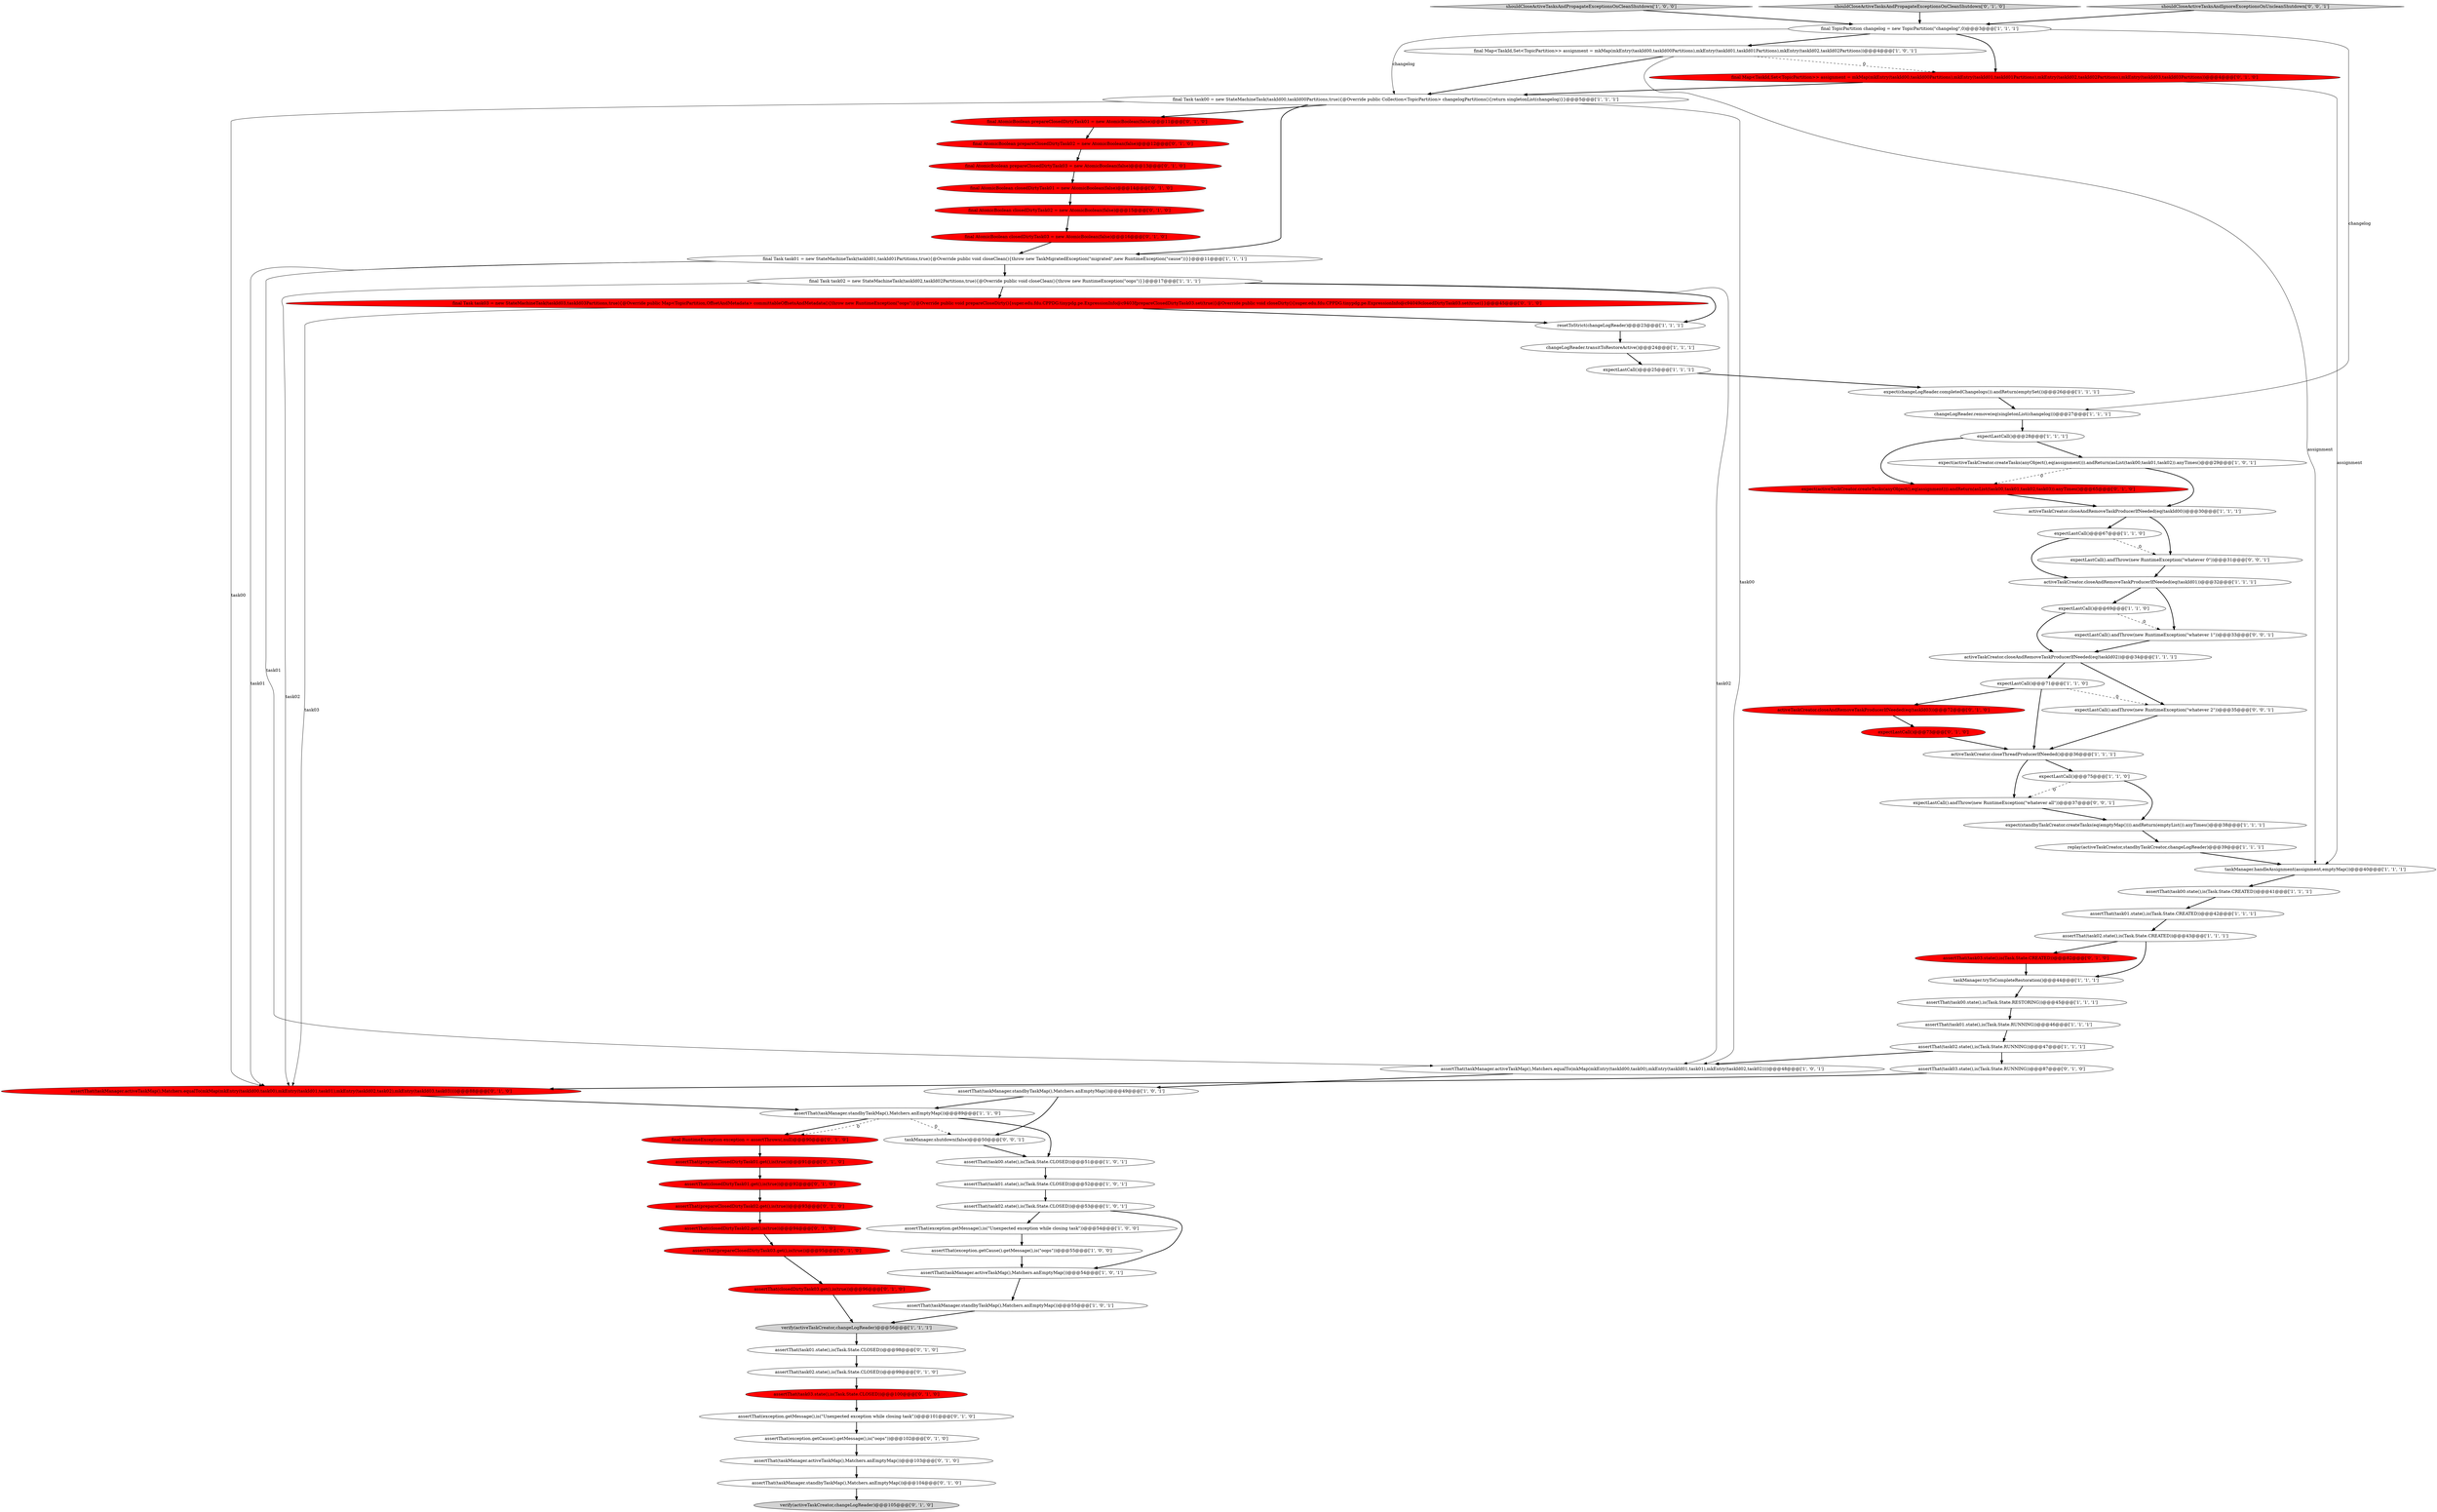 digraph {
5 [style = filled, label = "assertThat(taskManager.standbyTaskMap(),Matchers.anEmptyMap())@@@89@@@['1', '1', '0']", fillcolor = white, shape = ellipse image = "AAA0AAABBB1BBB"];
25 [style = filled, label = "expectLastCall()@@@69@@@['1', '1', '0']", fillcolor = white, shape = ellipse image = "AAA0AAABBB1BBB"];
20 [style = filled, label = "final Task task00 = new StateMachineTask(taskId00,taskId00Partitions,true){@Override public Collection<TopicPartition> changelogPartitions(){return singletonList(changelog)}}@@@5@@@['1', '1', '1']", fillcolor = white, shape = ellipse image = "AAA0AAABBB1BBB"];
29 [style = filled, label = "expectLastCall()@@@25@@@['1', '1', '1']", fillcolor = white, shape = ellipse image = "AAA0AAABBB1BBB"];
60 [style = filled, label = "expect(activeTaskCreator.createTasks(anyObject(),eq(assignment))).andReturn(asList(task00,task01,task02,task03)).anyTimes()@@@65@@@['0', '1', '0']", fillcolor = red, shape = ellipse image = "AAA1AAABBB2BBB"];
14 [style = filled, label = "assertThat(task00.state(),is(Task.State.RESTORING))@@@45@@@['1', '1', '1']", fillcolor = white, shape = ellipse image = "AAA0AAABBB1BBB"];
28 [style = filled, label = "expectLastCall()@@@67@@@['1', '1', '0']", fillcolor = white, shape = ellipse image = "AAA0AAABBB1BBB"];
40 [style = filled, label = "assertThat(task02.state(),is(Task.State.RUNNING))@@@47@@@['1', '1', '1']", fillcolor = white, shape = ellipse image = "AAA0AAABBB1BBB"];
16 [style = filled, label = "changeLogReader.remove(eq(singletonList(changelog)))@@@27@@@['1', '1', '1']", fillcolor = white, shape = ellipse image = "AAA0AAABBB1BBB"];
17 [style = filled, label = "assertThat(task01.state(),is(Task.State.RUNNING))@@@46@@@['1', '1', '1']", fillcolor = white, shape = ellipse image = "AAA0AAABBB1BBB"];
7 [style = filled, label = "taskManager.handleAssignment(assignment,emptyMap())@@@40@@@['1', '1', '1']", fillcolor = white, shape = ellipse image = "AAA0AAABBB1BBB"];
9 [style = filled, label = "expect(activeTaskCreator.createTasks(anyObject(),eq(assignment))).andReturn(asList(task00,task01,task02)).anyTimes()@@@29@@@['1', '0', '1']", fillcolor = white, shape = ellipse image = "AAA0AAABBB1BBB"];
33 [style = filled, label = "resetToStrict(changeLogReader)@@@23@@@['1', '1', '1']", fillcolor = white, shape = ellipse image = "AAA0AAABBB1BBB"];
53 [style = filled, label = "assertThat(exception.getMessage(),is(\"Unexpected exception while closing task\"))@@@101@@@['0', '1', '0']", fillcolor = white, shape = ellipse image = "AAA0AAABBB2BBB"];
18 [style = filled, label = "assertThat(exception.getMessage(),is(\"Unexpected exception while closing task\"))@@@54@@@['1', '0', '0']", fillcolor = white, shape = ellipse image = "AAA0AAABBB1BBB"];
46 [style = filled, label = "assertThat(task02.state(),is(Task.State.CLOSED))@@@99@@@['0', '1', '0']", fillcolor = white, shape = ellipse image = "AAA0AAABBB2BBB"];
76 [style = filled, label = "expectLastCall().andThrow(new RuntimeException(\"whatever 2\"))@@@35@@@['0', '0', '1']", fillcolor = white, shape = ellipse image = "AAA0AAABBB3BBB"];
10 [style = filled, label = "activeTaskCreator.closeAndRemoveTaskProducerIfNeeded(eq(taskId00))@@@30@@@['1', '1', '1']", fillcolor = white, shape = ellipse image = "AAA0AAABBB1BBB"];
59 [style = filled, label = "final Map<TaskId,Set<TopicPartition>> assignment = mkMap(mkEntry(taskId00,taskId00Partitions),mkEntry(taskId01,taskId01Partitions),mkEntry(taskId02,taskId02Partitions),mkEntry(taskId03,taskId03Partitions))@@@4@@@['0', '1', '0']", fillcolor = red, shape = ellipse image = "AAA1AAABBB2BBB"];
41 [style = filled, label = "assertThat(exception.getCause().getMessage(),is(\"oops\"))@@@55@@@['1', '0', '0']", fillcolor = white, shape = ellipse image = "AAA0AAABBB1BBB"];
58 [style = filled, label = "assertThat(task03.state(),is(Task.State.CLOSED))@@@100@@@['0', '1', '0']", fillcolor = red, shape = ellipse image = "AAA1AAABBB2BBB"];
39 [style = filled, label = "assertThat(task00.state(),is(Task.State.CREATED))@@@41@@@['1', '1', '1']", fillcolor = white, shape = ellipse image = "AAA0AAABBB1BBB"];
64 [style = filled, label = "final AtomicBoolean closedDirtyTask02 = new AtomicBoolean(false)@@@15@@@['0', '1', '0']", fillcolor = red, shape = ellipse image = "AAA1AAABBB2BBB"];
62 [style = filled, label = "verify(activeTaskCreator,changeLogReader)@@@105@@@['0', '1', '0']", fillcolor = lightgray, shape = ellipse image = "AAA0AAABBB2BBB"];
19 [style = filled, label = "shouldCloseActiveTasksAndPropagateExceptionsOnCleanShutdown['1', '0', '0']", fillcolor = lightgray, shape = diamond image = "AAA0AAABBB1BBB"];
2 [style = filled, label = "assertThat(task02.state(),is(Task.State.CREATED))@@@43@@@['1', '1', '1']", fillcolor = white, shape = ellipse image = "AAA0AAABBB1BBB"];
74 [style = filled, label = "expectLastCall().andThrow(new RuntimeException(\"whatever all\"))@@@37@@@['0', '0', '1']", fillcolor = white, shape = ellipse image = "AAA0AAABBB3BBB"];
36 [style = filled, label = "changeLogReader.transitToRestoreActive()@@@24@@@['1', '1', '1']", fillcolor = white, shape = ellipse image = "AAA0AAABBB1BBB"];
1 [style = filled, label = "expect(standbyTaskCreator.createTasks(eq(emptyMap()))).andReturn(emptyList()).anyTimes()@@@38@@@['1', '1', '1']", fillcolor = white, shape = ellipse image = "AAA0AAABBB1BBB"];
12 [style = filled, label = "assertThat(taskManager.standbyTaskMap(),Matchers.anEmptyMap())@@@49@@@['1', '0', '1']", fillcolor = white, shape = ellipse image = "AAA0AAABBB1BBB"];
43 [style = filled, label = "assertThat(closedDirtyTask02.get(),is(true))@@@94@@@['0', '1', '0']", fillcolor = red, shape = ellipse image = "AAA1AAABBB2BBB"];
50 [style = filled, label = "assertThat(taskManager.activeTaskMap(),Matchers.anEmptyMap())@@@103@@@['0', '1', '0']", fillcolor = white, shape = ellipse image = "AAA0AAABBB2BBB"];
22 [style = filled, label = "final TopicPartition changelog = new TopicPartition(\"changelog\",0)@@@3@@@['1', '1', '1']", fillcolor = white, shape = ellipse image = "AAA0AAABBB1BBB"];
54 [style = filled, label = "assertThat(taskManager.activeTaskMap(),Matchers.equalTo(mkMap(mkEntry(taskId00,task00),mkEntry(taskId01,task01),mkEntry(taskId02,task02),mkEntry(taskId03,task03))))@@@88@@@['0', '1', '0']", fillcolor = red, shape = ellipse image = "AAA1AAABBB2BBB"];
63 [style = filled, label = "final Task task03 = new StateMachineTask(taskId03,taskId03Partitions,true){@Override public Map<TopicPartition,OffsetAndMetadata> committableOffsetsAndMetadata(){throw new RuntimeException(\"oops\")}@Override public void prepareCloseDirty(){super.edu.fdu.CPPDG.tinypdg.pe.ExpressionInfo@c9403fprepareClosedDirtyTask03.set(true)}@Override public void closeDirty(){super.edu.fdu.CPPDG.tinypdg.pe.ExpressionInfo@c94049closedDirtyTask03.set(true)}}@@@45@@@['0', '1', '0']", fillcolor = red, shape = ellipse image = "AAA1AAABBB2BBB"];
6 [style = filled, label = "assertThat(task01.state(),is(Task.State.CLOSED))@@@52@@@['1', '0', '1']", fillcolor = white, shape = ellipse image = "AAA0AAABBB1BBB"];
4 [style = filled, label = "assertThat(task02.state(),is(Task.State.CLOSED))@@@53@@@['1', '0', '1']", fillcolor = white, shape = ellipse image = "AAA0AAABBB1BBB"];
3 [style = filled, label = "final Task task01 = new StateMachineTask(taskId01,taskId01Partitions,true){@Override public void closeClean(){throw new TaskMigratedException(\"migrated\",new RuntimeException(\"cause\"))}}@@@11@@@['1', '1', '1']", fillcolor = white, shape = ellipse image = "AAA0AAABBB1BBB"];
49 [style = filled, label = "assertThat(taskManager.standbyTaskMap(),Matchers.anEmptyMap())@@@104@@@['0', '1', '0']", fillcolor = white, shape = ellipse image = "AAA0AAABBB2BBB"];
55 [style = filled, label = "final AtomicBoolean closedDirtyTask03 = new AtomicBoolean(false)@@@16@@@['0', '1', '0']", fillcolor = red, shape = ellipse image = "AAA1AAABBB2BBB"];
24 [style = filled, label = "activeTaskCreator.closeAndRemoveTaskProducerIfNeeded(eq(taskId01))@@@32@@@['1', '1', '1']", fillcolor = white, shape = ellipse image = "AAA0AAABBB1BBB"];
26 [style = filled, label = "expect(changeLogReader.completedChangelogs()).andReturn(emptySet())@@@26@@@['1', '1', '1']", fillcolor = white, shape = ellipse image = "AAA0AAABBB1BBB"];
51 [style = filled, label = "final RuntimeException exception = assertThrows(,null)@@@90@@@['0', '1', '0']", fillcolor = red, shape = ellipse image = "AAA1AAABBB2BBB"];
57 [style = filled, label = "assertThat(prepareClosedDirtyTask02.get(),is(true))@@@93@@@['0', '1', '0']", fillcolor = red, shape = ellipse image = "AAA1AAABBB2BBB"];
69 [style = filled, label = "assertThat(task01.state(),is(Task.State.CLOSED))@@@98@@@['0', '1', '0']", fillcolor = white, shape = ellipse image = "AAA0AAABBB2BBB"];
21 [style = filled, label = "assertThat(task00.state(),is(Task.State.CLOSED))@@@51@@@['1', '0', '1']", fillcolor = white, shape = ellipse image = "AAA0AAABBB1BBB"];
72 [style = filled, label = "taskManager.shutdown(false)@@@50@@@['0', '0', '1']", fillcolor = white, shape = ellipse image = "AAA0AAABBB3BBB"];
35 [style = filled, label = "expectLastCall()@@@71@@@['1', '1', '0']", fillcolor = white, shape = ellipse image = "AAA0AAABBB1BBB"];
8 [style = filled, label = "assertThat(task01.state(),is(Task.State.CREATED))@@@42@@@['1', '1', '1']", fillcolor = white, shape = ellipse image = "AAA0AAABBB1BBB"];
47 [style = filled, label = "final AtomicBoolean prepareClosedDirtyTask02 = new AtomicBoolean(false)@@@12@@@['0', '1', '0']", fillcolor = red, shape = ellipse image = "AAA1AAABBB2BBB"];
31 [style = filled, label = "assertThat(taskManager.activeTaskMap(),Matchers.anEmptyMap())@@@54@@@['1', '0', '1']", fillcolor = white, shape = ellipse image = "AAA0AAABBB1BBB"];
32 [style = filled, label = "assertThat(taskManager.activeTaskMap(),Matchers.equalTo(mkMap(mkEntry(taskId00,task00),mkEntry(taskId01,task01),mkEntry(taskId02,task02))))@@@48@@@['1', '0', '1']", fillcolor = white, shape = ellipse image = "AAA0AAABBB1BBB"];
23 [style = filled, label = "replay(activeTaskCreator,standbyTaskCreator,changeLogReader)@@@39@@@['1', '1', '1']", fillcolor = white, shape = ellipse image = "AAA0AAABBB1BBB"];
44 [style = filled, label = "shouldCloseActiveTasksAndPropagateExceptionsOnCleanShutdown['0', '1', '0']", fillcolor = lightgray, shape = diamond image = "AAA0AAABBB2BBB"];
56 [style = filled, label = "assertThat(task03.state(),is(Task.State.CREATED))@@@82@@@['0', '1', '0']", fillcolor = red, shape = ellipse image = "AAA1AAABBB2BBB"];
66 [style = filled, label = "assertThat(prepareClosedDirtyTask03.get(),is(true))@@@95@@@['0', '1', '0']", fillcolor = red, shape = ellipse image = "AAA1AAABBB2BBB"];
13 [style = filled, label = "taskManager.tryToCompleteRestoration()@@@44@@@['1', '1', '1']", fillcolor = white, shape = ellipse image = "AAA0AAABBB1BBB"];
73 [style = filled, label = "shouldCloseActiveTasksAndIgnoreExceptionsOnUncleanShutdown['0', '0', '1']", fillcolor = lightgray, shape = diamond image = "AAA0AAABBB3BBB"];
15 [style = filled, label = "verify(activeTaskCreator,changeLogReader)@@@56@@@['1', '1', '1']", fillcolor = lightgray, shape = ellipse image = "AAA0AAABBB1BBB"];
27 [style = filled, label = "assertThat(taskManager.standbyTaskMap(),Matchers.anEmptyMap())@@@55@@@['1', '0', '1']", fillcolor = white, shape = ellipse image = "AAA0AAABBB1BBB"];
75 [style = filled, label = "expectLastCall().andThrow(new RuntimeException(\"whatever 0\"))@@@31@@@['0', '0', '1']", fillcolor = white, shape = ellipse image = "AAA0AAABBB3BBB"];
70 [style = filled, label = "final AtomicBoolean prepareClosedDirtyTask01 = new AtomicBoolean(false)@@@11@@@['0', '1', '0']", fillcolor = red, shape = ellipse image = "AAA1AAABBB2BBB"];
30 [style = filled, label = "expectLastCall()@@@75@@@['1', '1', '0']", fillcolor = white, shape = ellipse image = "AAA0AAABBB1BBB"];
68 [style = filled, label = "assertThat(exception.getCause().getMessage(),is(\"oops\"))@@@102@@@['0', '1', '0']", fillcolor = white, shape = ellipse image = "AAA0AAABBB2BBB"];
67 [style = filled, label = "activeTaskCreator.closeAndRemoveTaskProducerIfNeeded(eq(taskId03))@@@72@@@['0', '1', '0']", fillcolor = red, shape = ellipse image = "AAA1AAABBB2BBB"];
34 [style = filled, label = "final Map<TaskId,Set<TopicPartition>> assignment = mkMap(mkEntry(taskId00,taskId00Partitions),mkEntry(taskId01,taskId01Partitions),mkEntry(taskId02,taskId02Partitions))@@@4@@@['1', '0', '1']", fillcolor = white, shape = ellipse image = "AAA0AAABBB1BBB"];
48 [style = filled, label = "final AtomicBoolean prepareClosedDirtyTask03 = new AtomicBoolean(false)@@@13@@@['0', '1', '0']", fillcolor = red, shape = ellipse image = "AAA1AAABBB2BBB"];
0 [style = filled, label = "final Task task02 = new StateMachineTask(taskId02,taskId02Partitions,true){@Override public void closeClean(){throw new RuntimeException(\"oops\")}}@@@17@@@['1', '1', '1']", fillcolor = white, shape = ellipse image = "AAA0AAABBB1BBB"];
37 [style = filled, label = "expectLastCall()@@@28@@@['1', '1', '1']", fillcolor = white, shape = ellipse image = "AAA0AAABBB1BBB"];
71 [style = filled, label = "assertThat(task03.state(),is(Task.State.RUNNING))@@@87@@@['0', '1', '0']", fillcolor = white, shape = ellipse image = "AAA0AAABBB2BBB"];
38 [style = filled, label = "activeTaskCreator.closeThreadProducerIfNeeded()@@@36@@@['1', '1', '1']", fillcolor = white, shape = ellipse image = "AAA0AAABBB1BBB"];
65 [style = filled, label = "final AtomicBoolean closedDirtyTask01 = new AtomicBoolean(false)@@@14@@@['0', '1', '0']", fillcolor = red, shape = ellipse image = "AAA1AAABBB2BBB"];
77 [style = filled, label = "expectLastCall().andThrow(new RuntimeException(\"whatever 1\"))@@@33@@@['0', '0', '1']", fillcolor = white, shape = ellipse image = "AAA0AAABBB3BBB"];
52 [style = filled, label = "expectLastCall()@@@73@@@['0', '1', '0']", fillcolor = red, shape = ellipse image = "AAA1AAABBB2BBB"];
61 [style = filled, label = "assertThat(prepareClosedDirtyTask01.get(),is(true))@@@91@@@['0', '1', '0']", fillcolor = red, shape = ellipse image = "AAA1AAABBB2BBB"];
42 [style = filled, label = "assertThat(closedDirtyTask03.get(),is(true))@@@96@@@['0', '1', '0']", fillcolor = red, shape = ellipse image = "AAA1AAABBB2BBB"];
45 [style = filled, label = "assertThat(closedDirtyTask01.get(),is(true))@@@92@@@['0', '1', '0']", fillcolor = red, shape = ellipse image = "AAA1AAABBB2BBB"];
11 [style = filled, label = "activeTaskCreator.closeAndRemoveTaskProducerIfNeeded(eq(taskId02))@@@34@@@['1', '1', '1']", fillcolor = white, shape = ellipse image = "AAA0AAABBB1BBB"];
61->45 [style = bold, label=""];
16->37 [style = bold, label=""];
34->20 [style = bold, label=""];
12->5 [style = bold, label=""];
24->77 [style = bold, label=""];
69->46 [style = bold, label=""];
32->12 [style = bold, label=""];
36->29 [style = bold, label=""];
3->32 [style = solid, label="task01"];
68->50 [style = bold, label=""];
59->7 [style = solid, label="assignment"];
20->70 [style = bold, label=""];
14->17 [style = bold, label=""];
34->59 [style = dashed, label="0"];
9->10 [style = bold, label=""];
63->54 [style = solid, label="task03"];
27->15 [style = bold, label=""];
1->23 [style = bold, label=""];
37->9 [style = bold, label=""];
45->57 [style = bold, label=""];
22->59 [style = bold, label=""];
38->30 [style = bold, label=""];
10->75 [style = bold, label=""];
37->60 [style = bold, label=""];
51->61 [style = bold, label=""];
35->67 [style = bold, label=""];
22->16 [style = solid, label="changelog"];
34->7 [style = solid, label="assignment"];
35->38 [style = bold, label=""];
9->60 [style = dashed, label="0"];
54->5 [style = bold, label=""];
13->14 [style = bold, label=""];
67->52 [style = bold, label=""];
42->15 [style = bold, label=""];
47->48 [style = bold, label=""];
5->51 [style = dashed, label="0"];
75->24 [style = bold, label=""];
39->8 [style = bold, label=""];
76->38 [style = bold, label=""];
4->18 [style = bold, label=""];
30->74 [style = dashed, label="0"];
20->3 [style = bold, label=""];
3->54 [style = solid, label="task01"];
49->62 [style = bold, label=""];
50->49 [style = bold, label=""];
3->0 [style = bold, label=""];
29->26 [style = bold, label=""];
5->21 [style = bold, label=""];
26->16 [style = bold, label=""];
6->4 [style = bold, label=""];
43->66 [style = bold, label=""];
11->76 [style = bold, label=""];
31->27 [style = bold, label=""];
56->13 [style = bold, label=""];
33->36 [style = bold, label=""];
53->68 [style = bold, label=""];
5->72 [style = dashed, label="0"];
28->24 [style = bold, label=""];
72->21 [style = bold, label=""];
23->7 [style = bold, label=""];
18->41 [style = bold, label=""];
44->22 [style = bold, label=""];
19->22 [style = bold, label=""];
59->20 [style = bold, label=""];
71->54 [style = bold, label=""];
64->55 [style = bold, label=""];
17->40 [style = bold, label=""];
0->32 [style = solid, label="task02"];
25->77 [style = dashed, label="0"];
40->71 [style = bold, label=""];
4->31 [style = bold, label=""];
58->53 [style = bold, label=""];
8->2 [style = bold, label=""];
7->39 [style = bold, label=""];
24->25 [style = bold, label=""];
70->47 [style = bold, label=""];
40->32 [style = bold, label=""];
66->42 [style = bold, label=""];
12->72 [style = bold, label=""];
0->63 [style = bold, label=""];
57->43 [style = bold, label=""];
41->31 [style = bold, label=""];
77->11 [style = bold, label=""];
20->32 [style = solid, label="task00"];
10->28 [style = bold, label=""];
5->51 [style = bold, label=""];
30->1 [style = bold, label=""];
63->33 [style = bold, label=""];
38->74 [style = bold, label=""];
21->6 [style = bold, label=""];
15->69 [style = bold, label=""];
28->75 [style = dashed, label="0"];
65->64 [style = bold, label=""];
52->38 [style = bold, label=""];
46->58 [style = bold, label=""];
35->76 [style = dashed, label="0"];
55->3 [style = bold, label=""];
20->54 [style = solid, label="task00"];
73->22 [style = bold, label=""];
11->35 [style = bold, label=""];
2->13 [style = bold, label=""];
0->33 [style = bold, label=""];
25->11 [style = bold, label=""];
0->54 [style = solid, label="task02"];
22->34 [style = bold, label=""];
60->10 [style = bold, label=""];
74->1 [style = bold, label=""];
22->20 [style = solid, label="changelog"];
48->65 [style = bold, label=""];
2->56 [style = bold, label=""];
}
